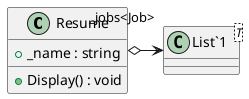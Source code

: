 @startuml
class Resume {
    + _name : string
    + Display() : void
}
class "List`1"<T> {
}
Resume o-> "_jobs<Job>" "List`1"
@enduml
